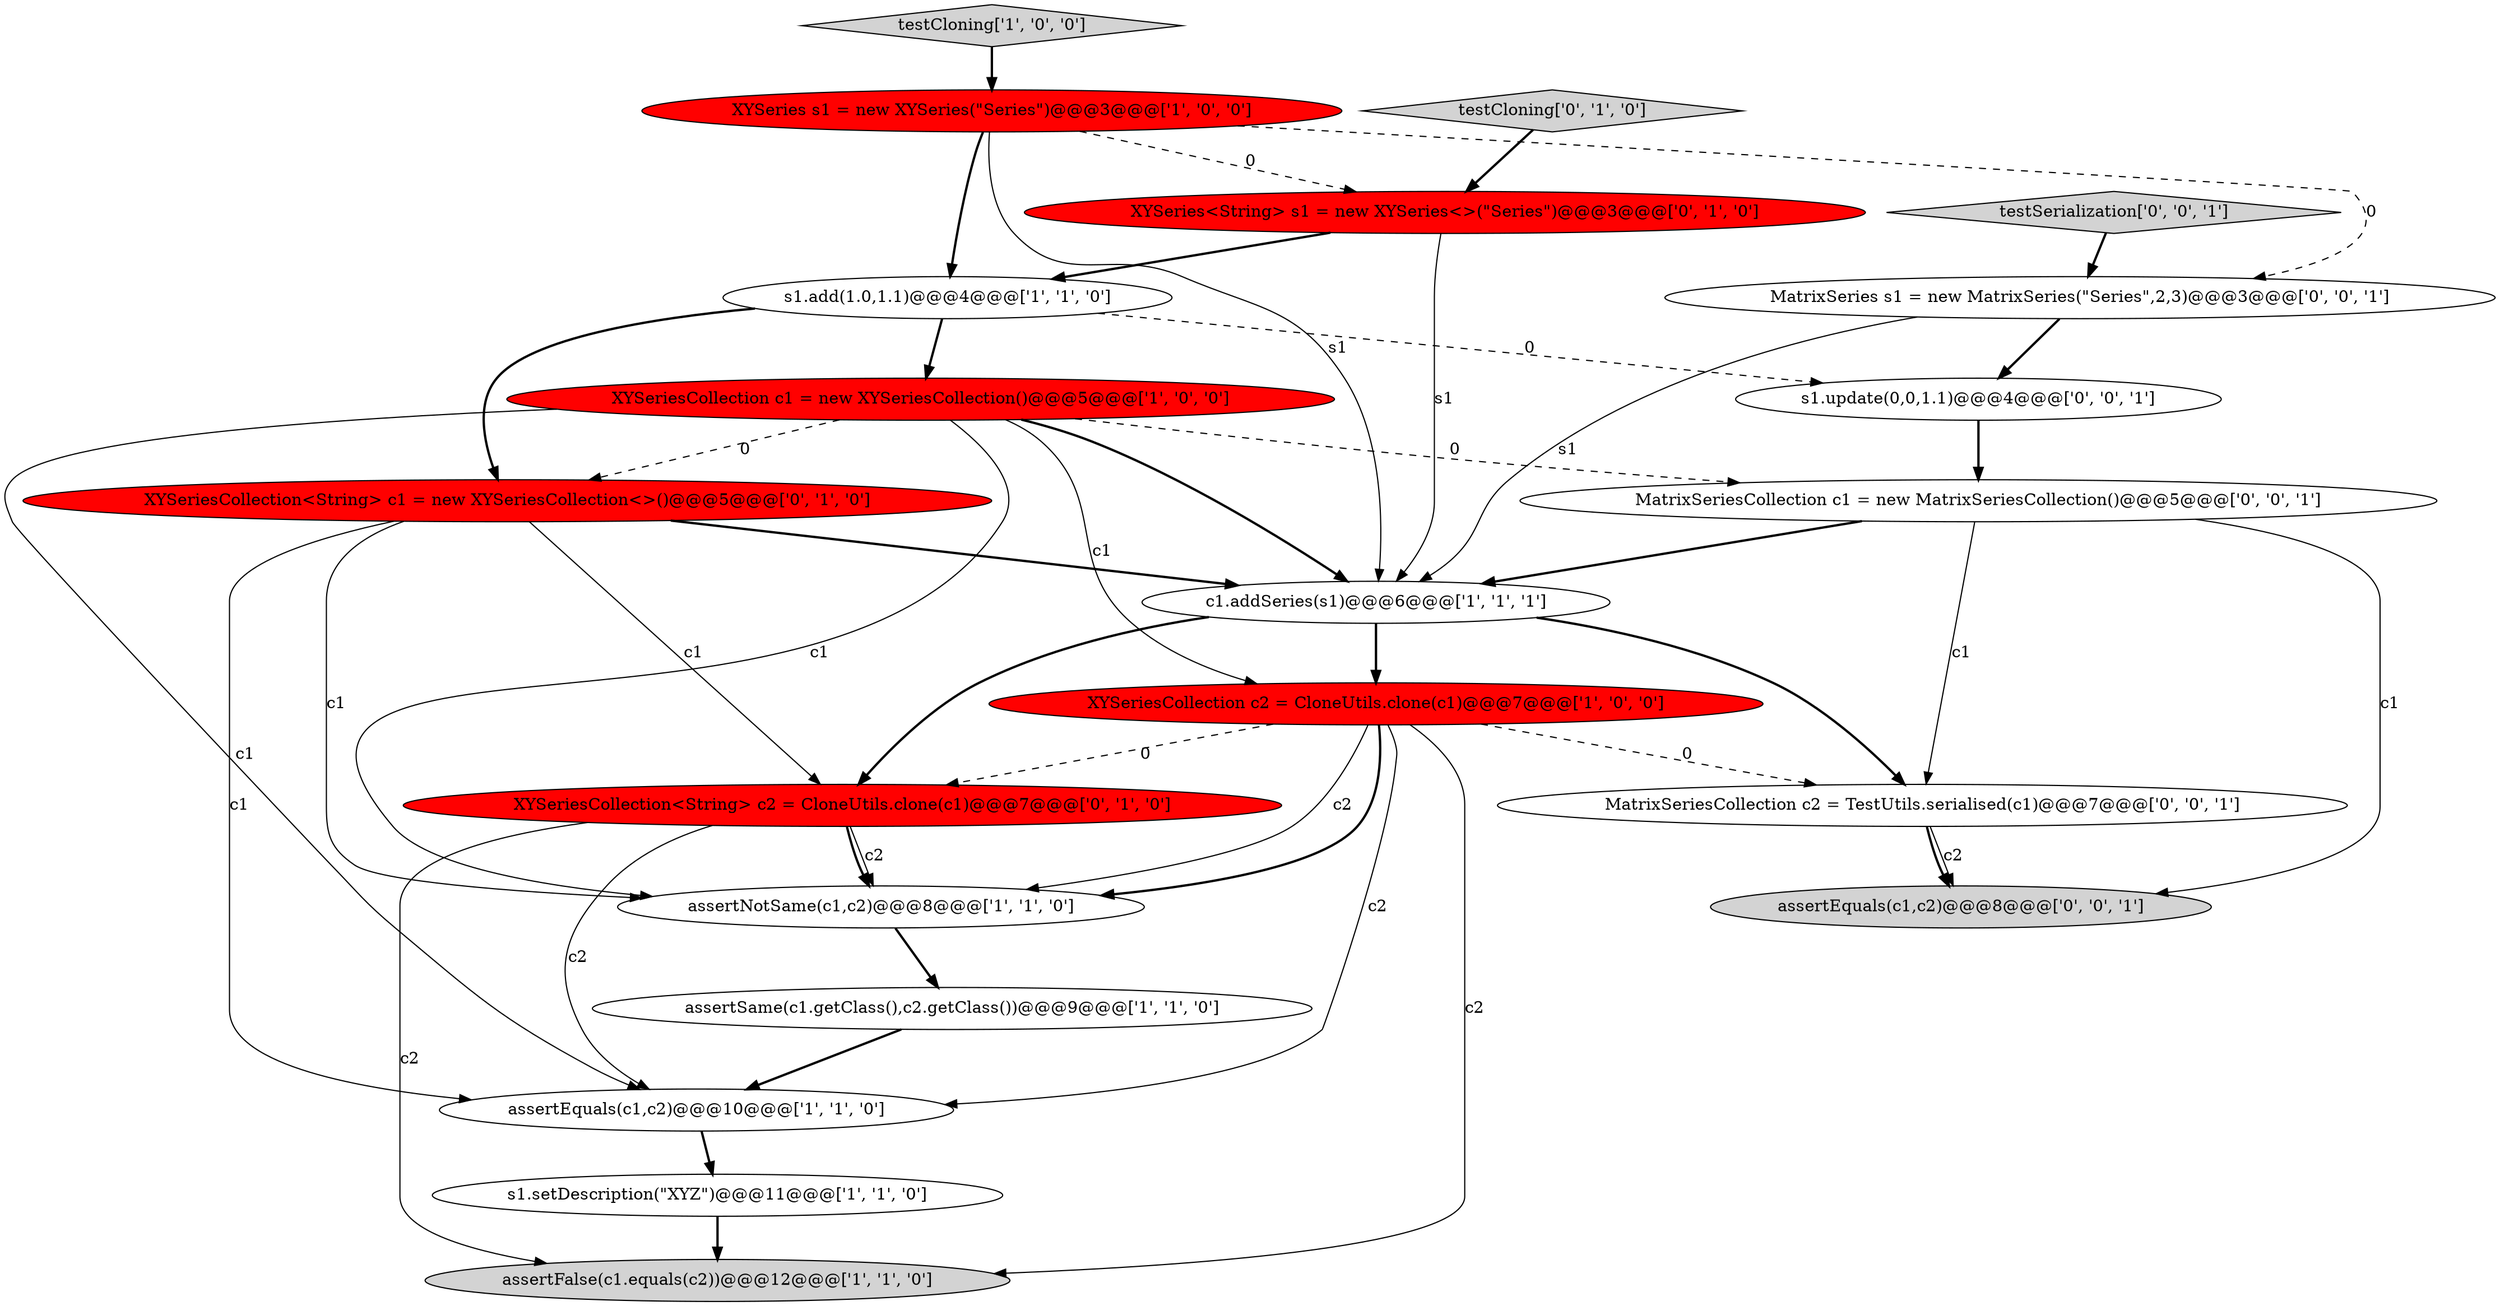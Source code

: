 digraph {
9 [style = filled, label = "XYSeries s1 = new XYSeries(\"Series\")@@@3@@@['1', '0', '0']", fillcolor = red, shape = ellipse image = "AAA1AAABBB1BBB"];
16 [style = filled, label = "MatrixSeriesCollection c1 = new MatrixSeriesCollection()@@@5@@@['0', '0', '1']", fillcolor = white, shape = ellipse image = "AAA0AAABBB3BBB"];
5 [style = filled, label = "assertSame(c1.getClass(),c2.getClass())@@@9@@@['1', '1', '0']", fillcolor = white, shape = ellipse image = "AAA0AAABBB1BBB"];
7 [style = filled, label = "XYSeriesCollection c1 = new XYSeriesCollection()@@@5@@@['1', '0', '0']", fillcolor = red, shape = ellipse image = "AAA1AAABBB1BBB"];
12 [style = filled, label = "XYSeriesCollection<String> c1 = new XYSeriesCollection<>()@@@5@@@['0', '1', '0']", fillcolor = red, shape = ellipse image = "AAA1AAABBB2BBB"];
14 [style = filled, label = "XYSeriesCollection<String> c2 = CloneUtils.clone(c1)@@@7@@@['0', '1', '0']", fillcolor = red, shape = ellipse image = "AAA1AAABBB2BBB"];
18 [style = filled, label = "s1.update(0,0,1.1)@@@4@@@['0', '0', '1']", fillcolor = white, shape = ellipse image = "AAA0AAABBB3BBB"];
8 [style = filled, label = "s1.add(1.0,1.1)@@@4@@@['1', '1', '0']", fillcolor = white, shape = ellipse image = "AAA0AAABBB1BBB"];
4 [style = filled, label = "c1.addSeries(s1)@@@6@@@['1', '1', '1']", fillcolor = white, shape = ellipse image = "AAA0AAABBB1BBB"];
15 [style = filled, label = "MatrixSeriesCollection c2 = TestUtils.serialised(c1)@@@7@@@['0', '0', '1']", fillcolor = white, shape = ellipse image = "AAA0AAABBB3BBB"];
1 [style = filled, label = "assertEquals(c1,c2)@@@10@@@['1', '1', '0']", fillcolor = white, shape = ellipse image = "AAA0AAABBB1BBB"];
10 [style = filled, label = "assertNotSame(c1,c2)@@@8@@@['1', '1', '0']", fillcolor = white, shape = ellipse image = "AAA0AAABBB1BBB"];
6 [style = filled, label = "s1.setDescription(\"XYZ\")@@@11@@@['1', '1', '0']", fillcolor = white, shape = ellipse image = "AAA0AAABBB1BBB"];
3 [style = filled, label = "testCloning['1', '0', '0']", fillcolor = lightgray, shape = diamond image = "AAA0AAABBB1BBB"];
2 [style = filled, label = "assertFalse(c1.equals(c2))@@@12@@@['1', '1', '0']", fillcolor = lightgray, shape = ellipse image = "AAA0AAABBB1BBB"];
0 [style = filled, label = "XYSeriesCollection c2 = CloneUtils.clone(c1)@@@7@@@['1', '0', '0']", fillcolor = red, shape = ellipse image = "AAA1AAABBB1BBB"];
20 [style = filled, label = "testSerialization['0', '0', '1']", fillcolor = lightgray, shape = diamond image = "AAA0AAABBB3BBB"];
11 [style = filled, label = "XYSeries<String> s1 = new XYSeries<>(\"Series\")@@@3@@@['0', '1', '0']", fillcolor = red, shape = ellipse image = "AAA1AAABBB2BBB"];
19 [style = filled, label = "assertEquals(c1,c2)@@@8@@@['0', '0', '1']", fillcolor = lightgray, shape = ellipse image = "AAA0AAABBB3BBB"];
17 [style = filled, label = "MatrixSeries s1 = new MatrixSeries(\"Series\",2,3)@@@3@@@['0', '0', '1']", fillcolor = white, shape = ellipse image = "AAA0AAABBB3BBB"];
13 [style = filled, label = "testCloning['0', '1', '0']", fillcolor = lightgray, shape = diamond image = "AAA0AAABBB2BBB"];
15->19 [style = solid, label="c2"];
14->1 [style = solid, label="c2"];
4->14 [style = bold, label=""];
12->14 [style = solid, label="c1"];
20->17 [style = bold, label=""];
14->2 [style = solid, label="c2"];
7->16 [style = dashed, label="0"];
0->1 [style = solid, label="c2"];
4->15 [style = bold, label=""];
0->10 [style = solid, label="c2"];
16->19 [style = solid, label="c1"];
14->10 [style = bold, label=""];
0->15 [style = dashed, label="0"];
7->4 [style = bold, label=""];
15->19 [style = bold, label=""];
9->8 [style = bold, label=""];
13->11 [style = bold, label=""];
7->0 [style = solid, label="c1"];
8->7 [style = bold, label=""];
4->0 [style = bold, label=""];
6->2 [style = bold, label=""];
3->9 [style = bold, label=""];
0->14 [style = dashed, label="0"];
12->10 [style = solid, label="c1"];
5->1 [style = bold, label=""];
7->1 [style = solid, label="c1"];
0->10 [style = bold, label=""];
1->6 [style = bold, label=""];
14->10 [style = solid, label="c2"];
10->5 [style = bold, label=""];
12->4 [style = bold, label=""];
7->10 [style = solid, label="c1"];
9->17 [style = dashed, label="0"];
9->4 [style = solid, label="s1"];
0->2 [style = solid, label="c2"];
16->15 [style = solid, label="c1"];
9->11 [style = dashed, label="0"];
11->8 [style = bold, label=""];
7->12 [style = dashed, label="0"];
8->18 [style = dashed, label="0"];
17->4 [style = solid, label="s1"];
12->1 [style = solid, label="c1"];
16->4 [style = bold, label=""];
8->12 [style = bold, label=""];
17->18 [style = bold, label=""];
11->4 [style = solid, label="s1"];
18->16 [style = bold, label=""];
}
